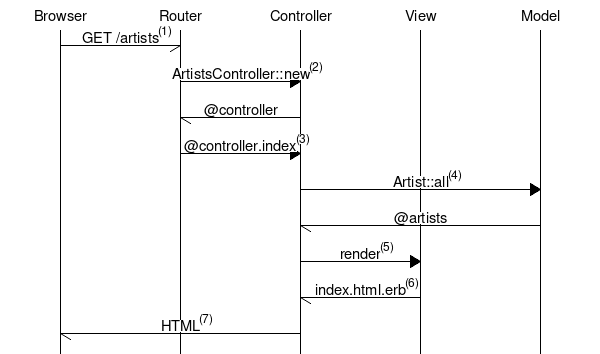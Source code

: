 msc {
  b [label="Browser"],
  r [label="Router"],
  c [label="Controller"],
  v [label="View"],
  m [label="Model"];

  b->r [label="GET /artists", ID="(1)"];
  r=>c [label="ArtistsController::new", ID="(2)"];
  r<-c [label="@controller"];
  r=>c [label="@controller.index", ID="(3)"];
  c=>m [label="Artist::all", ID="(4)"];
  c<-m [label="@artists"];
  c=>v [label="render", ID="(5)"];
  c<-v [label="index.html.erb", ID="(6)"];
  b<-c [label="HTML", ID="(7)"];
}
